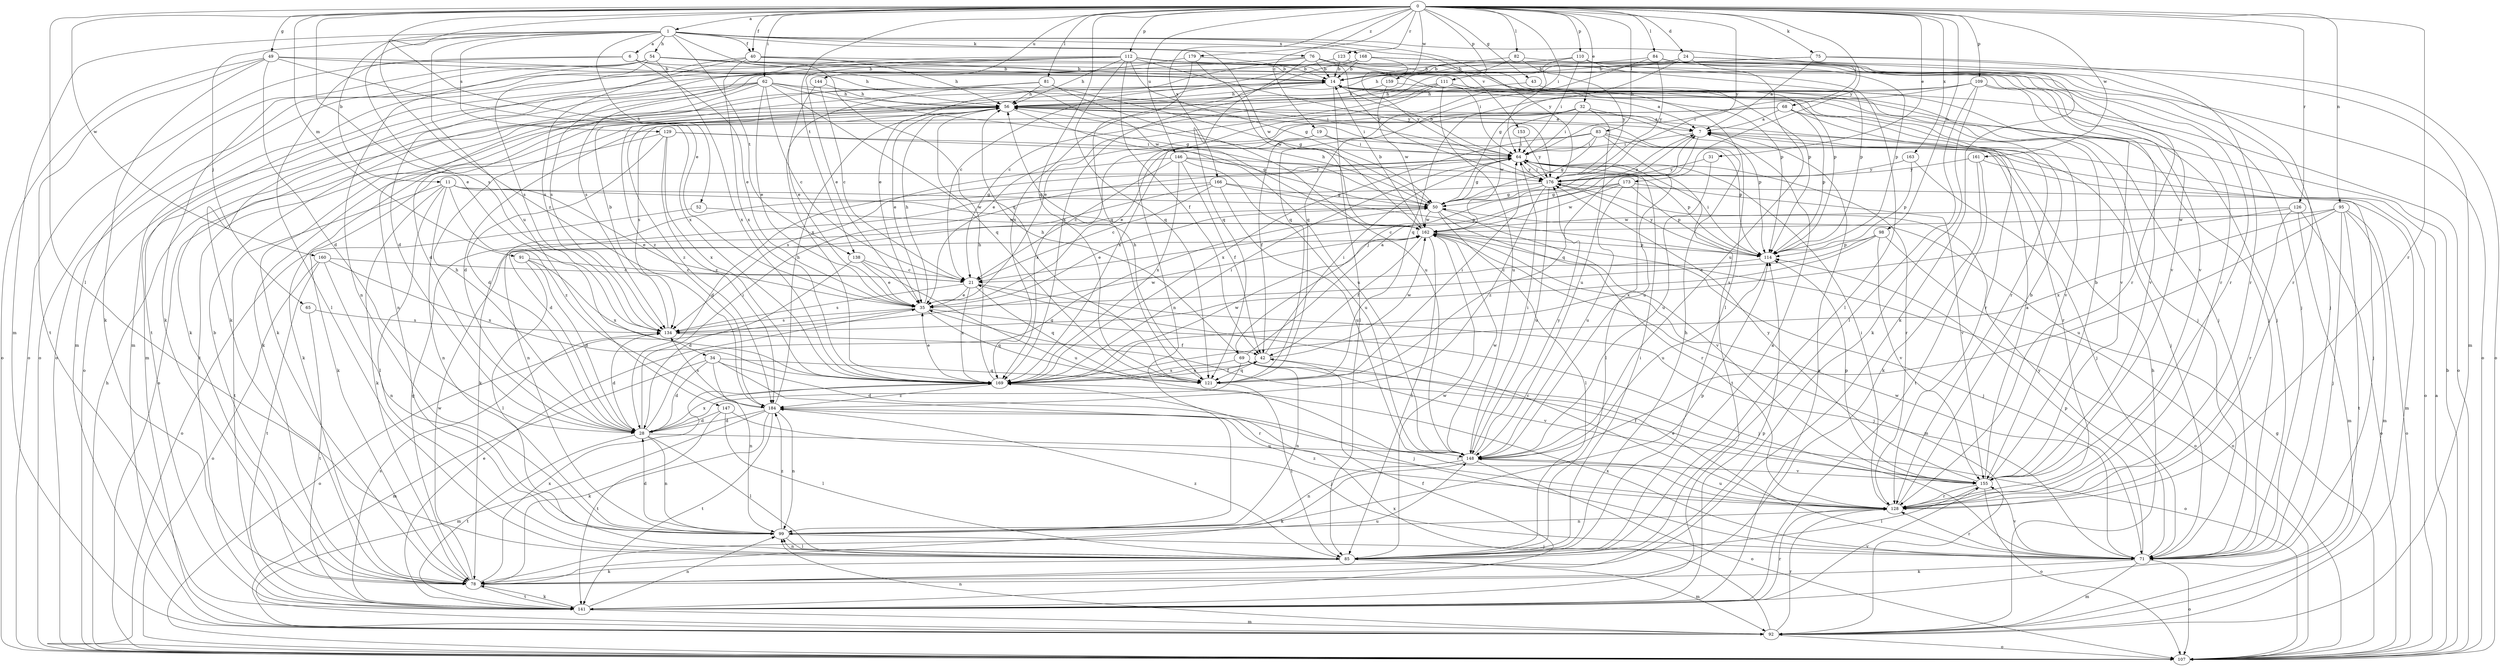 strict digraph  {
0;
1;
6;
7;
11;
14;
19;
21;
24;
28;
31;
32;
34;
35;
40;
42;
43;
49;
50;
52;
54;
56;
62;
64;
65;
68;
69;
71;
75;
76;
78;
81;
82;
83;
84;
85;
91;
92;
95;
98;
99;
107;
109;
110;
111;
112;
114;
121;
123;
126;
128;
129;
134;
138;
141;
144;
146;
147;
148;
153;
155;
159;
160;
161;
162;
163;
166;
168;
169;
173;
176;
179;
184;
0 -> 1  [label=a];
0 -> 19  [label=c];
0 -> 24  [label=d];
0 -> 31  [label=e];
0 -> 32  [label=e];
0 -> 34  [label=e];
0 -> 35  [label=e];
0 -> 40  [label=f];
0 -> 43  [label=g];
0 -> 49  [label=g];
0 -> 62  [label=i];
0 -> 64  [label=i];
0 -> 75  [label=k];
0 -> 81  [label=l];
0 -> 82  [label=l];
0 -> 83  [label=l];
0 -> 84  [label=l];
0 -> 85  [label=l];
0 -> 91  [label=m];
0 -> 95  [label=n];
0 -> 98  [label=n];
0 -> 109  [label=p];
0 -> 110  [label=p];
0 -> 111  [label=p];
0 -> 112  [label=p];
0 -> 121  [label=q];
0 -> 123  [label=r];
0 -> 126  [label=r];
0 -> 128  [label=r];
0 -> 138  [label=t];
0 -> 144  [label=u];
0 -> 146  [label=u];
0 -> 159  [label=w];
0 -> 160  [label=w];
0 -> 161  [label=w];
0 -> 163  [label=x];
0 -> 166  [label=x];
0 -> 173  [label=y];
0 -> 176  [label=y];
0 -> 179  [label=z];
0 -> 184  [label=z];
1 -> 6  [label=a];
1 -> 11  [label=b];
1 -> 40  [label=f];
1 -> 52  [label=h];
1 -> 54  [label=h];
1 -> 65  [label=j];
1 -> 68  [label=j];
1 -> 76  [label=k];
1 -> 92  [label=m];
1 -> 121  [label=q];
1 -> 129  [label=s];
1 -> 134  [label=s];
1 -> 138  [label=t];
1 -> 147  [label=u];
1 -> 153  [label=v];
1 -> 162  [label=w];
1 -> 168  [label=x];
1 -> 176  [label=y];
6 -> 14  [label=b];
6 -> 35  [label=e];
6 -> 85  [label=l];
6 -> 107  [label=o];
6 -> 114  [label=p];
7 -> 64  [label=i];
7 -> 69  [label=j];
7 -> 71  [label=j];
7 -> 121  [label=q];
11 -> 35  [label=e];
11 -> 50  [label=g];
11 -> 78  [label=k];
11 -> 85  [label=l];
11 -> 99  [label=n];
11 -> 141  [label=t];
11 -> 162  [label=w];
11 -> 184  [label=z];
14 -> 56  [label=h];
14 -> 71  [label=j];
14 -> 78  [label=k];
14 -> 85  [label=l];
14 -> 128  [label=r];
14 -> 184  [label=z];
19 -> 42  [label=f];
19 -> 64  [label=i];
19 -> 107  [label=o];
19 -> 169  [label=x];
21 -> 35  [label=e];
21 -> 71  [label=j];
21 -> 121  [label=q];
21 -> 134  [label=s];
21 -> 169  [label=x];
24 -> 14  [label=b];
24 -> 50  [label=g];
24 -> 56  [label=h];
24 -> 107  [label=o];
24 -> 128  [label=r];
24 -> 148  [label=u];
28 -> 50  [label=g];
28 -> 56  [label=h];
28 -> 64  [label=i];
28 -> 85  [label=l];
28 -> 99  [label=n];
28 -> 141  [label=t];
28 -> 148  [label=u];
28 -> 169  [label=x];
31 -> 148  [label=u];
31 -> 176  [label=y];
32 -> 7  [label=a];
32 -> 64  [label=i];
32 -> 114  [label=p];
32 -> 134  [label=s];
32 -> 148  [label=u];
32 -> 162  [label=w];
32 -> 169  [label=x];
34 -> 28  [label=d];
34 -> 71  [label=j];
34 -> 92  [label=m];
34 -> 99  [label=n];
34 -> 121  [label=q];
34 -> 128  [label=r];
35 -> 56  [label=h];
35 -> 71  [label=j];
35 -> 107  [label=o];
35 -> 121  [label=q];
35 -> 134  [label=s];
40 -> 14  [label=b];
40 -> 56  [label=h];
40 -> 92  [label=m];
40 -> 134  [label=s];
40 -> 155  [label=v];
40 -> 169  [label=x];
42 -> 64  [label=i];
42 -> 121  [label=q];
42 -> 162  [label=w];
42 -> 169  [label=x];
43 -> 56  [label=h];
43 -> 155  [label=v];
49 -> 14  [label=b];
49 -> 28  [label=d];
49 -> 56  [label=h];
49 -> 78  [label=k];
49 -> 107  [label=o];
49 -> 141  [label=t];
49 -> 169  [label=x];
50 -> 7  [label=a];
50 -> 35  [label=e];
50 -> 56  [label=h];
50 -> 85  [label=l];
50 -> 128  [label=r];
50 -> 155  [label=v];
50 -> 162  [label=w];
52 -> 107  [label=o];
52 -> 162  [label=w];
54 -> 14  [label=b];
54 -> 78  [label=k];
54 -> 99  [label=n];
54 -> 107  [label=o];
54 -> 114  [label=p];
54 -> 134  [label=s];
54 -> 155  [label=v];
54 -> 162  [label=w];
54 -> 169  [label=x];
56 -> 7  [label=a];
56 -> 35  [label=e];
56 -> 64  [label=i];
56 -> 78  [label=k];
56 -> 107  [label=o];
56 -> 141  [label=t];
56 -> 148  [label=u];
56 -> 184  [label=z];
62 -> 21  [label=c];
62 -> 35  [label=e];
62 -> 50  [label=g];
62 -> 56  [label=h];
62 -> 64  [label=i];
62 -> 78  [label=k];
62 -> 92  [label=m];
62 -> 99  [label=n];
62 -> 107  [label=o];
62 -> 121  [label=q];
64 -> 14  [label=b];
64 -> 28  [label=d];
64 -> 50  [label=g];
64 -> 78  [label=k];
64 -> 85  [label=l];
64 -> 128  [label=r];
64 -> 141  [label=t];
64 -> 176  [label=y];
65 -> 134  [label=s];
65 -> 141  [label=t];
68 -> 7  [label=a];
68 -> 28  [label=d];
68 -> 35  [label=e];
68 -> 114  [label=p];
68 -> 128  [label=r];
68 -> 155  [label=v];
69 -> 7  [label=a];
69 -> 28  [label=d];
69 -> 56  [label=h];
69 -> 99  [label=n];
69 -> 107  [label=o];
69 -> 155  [label=v];
69 -> 169  [label=x];
71 -> 35  [label=e];
71 -> 78  [label=k];
71 -> 92  [label=m];
71 -> 107  [label=o];
71 -> 114  [label=p];
71 -> 128  [label=r];
71 -> 155  [label=v];
71 -> 162  [label=w];
71 -> 169  [label=x];
71 -> 176  [label=y];
75 -> 7  [label=a];
75 -> 14  [label=b];
75 -> 21  [label=c];
75 -> 92  [label=m];
75 -> 128  [label=r];
76 -> 14  [label=b];
76 -> 35  [label=e];
76 -> 64  [label=i];
76 -> 121  [label=q];
76 -> 128  [label=r];
76 -> 141  [label=t];
76 -> 176  [label=y];
78 -> 14  [label=b];
78 -> 50  [label=g];
78 -> 141  [label=t];
78 -> 148  [label=u];
78 -> 162  [label=w];
78 -> 169  [label=x];
81 -> 28  [label=d];
81 -> 50  [label=g];
81 -> 56  [label=h];
81 -> 148  [label=u];
81 -> 169  [label=x];
82 -> 14  [label=b];
82 -> 71  [label=j];
82 -> 169  [label=x];
82 -> 176  [label=y];
83 -> 35  [label=e];
83 -> 50  [label=g];
83 -> 64  [label=i];
83 -> 114  [label=p];
83 -> 128  [label=r];
83 -> 148  [label=u];
83 -> 169  [label=x];
84 -> 14  [label=b];
84 -> 78  [label=k];
84 -> 114  [label=p];
84 -> 121  [label=q];
84 -> 176  [label=y];
85 -> 7  [label=a];
85 -> 56  [label=h];
85 -> 64  [label=i];
85 -> 78  [label=k];
85 -> 92  [label=m];
85 -> 99  [label=n];
85 -> 162  [label=w];
85 -> 184  [label=z];
91 -> 21  [label=c];
91 -> 28  [label=d];
91 -> 85  [label=l];
91 -> 169  [label=x];
92 -> 56  [label=h];
92 -> 99  [label=n];
92 -> 107  [label=o];
92 -> 128  [label=r];
92 -> 169  [label=x];
95 -> 71  [label=j];
95 -> 92  [label=m];
95 -> 107  [label=o];
95 -> 141  [label=t];
95 -> 148  [label=u];
95 -> 162  [label=w];
95 -> 169  [label=x];
98 -> 35  [label=e];
98 -> 107  [label=o];
98 -> 114  [label=p];
98 -> 134  [label=s];
98 -> 155  [label=v];
99 -> 28  [label=d];
99 -> 71  [label=j];
99 -> 85  [label=l];
99 -> 114  [label=p];
99 -> 184  [label=z];
107 -> 7  [label=a];
107 -> 14  [label=b];
107 -> 50  [label=g];
107 -> 56  [label=h];
109 -> 56  [label=h];
109 -> 64  [label=i];
109 -> 71  [label=j];
109 -> 78  [label=k];
109 -> 85  [label=l];
109 -> 121  [label=q];
109 -> 155  [label=v];
110 -> 14  [label=b];
110 -> 64  [label=i];
110 -> 85  [label=l];
110 -> 107  [label=o];
110 -> 114  [label=p];
110 -> 121  [label=q];
110 -> 134  [label=s];
111 -> 7  [label=a];
111 -> 35  [label=e];
111 -> 56  [label=h];
111 -> 71  [label=j];
111 -> 99  [label=n];
111 -> 107  [label=o];
111 -> 148  [label=u];
112 -> 14  [label=b];
112 -> 35  [label=e];
112 -> 42  [label=f];
112 -> 50  [label=g];
112 -> 56  [label=h];
112 -> 78  [label=k];
112 -> 85  [label=l];
112 -> 92  [label=m];
112 -> 107  [label=o];
112 -> 121  [label=q];
112 -> 128  [label=r];
112 -> 176  [label=y];
114 -> 21  [label=c];
114 -> 64  [label=i];
114 -> 148  [label=u];
114 -> 176  [label=y];
121 -> 56  [label=h];
121 -> 64  [label=i];
121 -> 85  [label=l];
123 -> 14  [label=b];
123 -> 21  [label=c];
123 -> 114  [label=p];
126 -> 92  [label=m];
126 -> 107  [label=o];
126 -> 128  [label=r];
126 -> 162  [label=w];
126 -> 169  [label=x];
128 -> 14  [label=b];
128 -> 21  [label=c];
128 -> 64  [label=i];
128 -> 99  [label=n];
128 -> 148  [label=u];
128 -> 184  [label=z];
129 -> 28  [label=d];
129 -> 50  [label=g];
129 -> 64  [label=i];
129 -> 78  [label=k];
129 -> 169  [label=x];
129 -> 184  [label=z];
134 -> 14  [label=b];
134 -> 28  [label=d];
134 -> 42  [label=f];
134 -> 162  [label=w];
138 -> 21  [label=c];
138 -> 28  [label=d];
138 -> 35  [label=e];
138 -> 148  [label=u];
141 -> 7  [label=a];
141 -> 35  [label=e];
141 -> 42  [label=f];
141 -> 78  [label=k];
141 -> 92  [label=m];
141 -> 99  [label=n];
141 -> 114  [label=p];
141 -> 128  [label=r];
141 -> 134  [label=s];
141 -> 155  [label=v];
144 -> 21  [label=c];
144 -> 35  [label=e];
144 -> 56  [label=h];
146 -> 21  [label=c];
146 -> 42  [label=f];
146 -> 114  [label=p];
146 -> 134  [label=s];
146 -> 148  [label=u];
146 -> 169  [label=x];
146 -> 176  [label=y];
147 -> 28  [label=d];
147 -> 71  [label=j];
147 -> 85  [label=l];
147 -> 141  [label=t];
148 -> 64  [label=i];
148 -> 78  [label=k];
148 -> 99  [label=n];
148 -> 107  [label=o];
148 -> 155  [label=v];
148 -> 162  [label=w];
148 -> 176  [label=y];
153 -> 64  [label=i];
153 -> 176  [label=y];
155 -> 7  [label=a];
155 -> 14  [label=b];
155 -> 42  [label=f];
155 -> 85  [label=l];
155 -> 107  [label=o];
155 -> 114  [label=p];
155 -> 128  [label=r];
155 -> 176  [label=y];
159 -> 56  [label=h];
159 -> 71  [label=j];
159 -> 162  [label=w];
160 -> 21  [label=c];
160 -> 99  [label=n];
160 -> 107  [label=o];
160 -> 141  [label=t];
160 -> 169  [label=x];
161 -> 71  [label=j];
161 -> 78  [label=k];
161 -> 141  [label=t];
161 -> 176  [label=y];
162 -> 14  [label=b];
162 -> 42  [label=f];
162 -> 71  [label=j];
162 -> 85  [label=l];
162 -> 92  [label=m];
162 -> 107  [label=o];
162 -> 114  [label=p];
163 -> 71  [label=j];
163 -> 114  [label=p];
163 -> 176  [label=y];
166 -> 21  [label=c];
166 -> 28  [label=d];
166 -> 50  [label=g];
166 -> 99  [label=n];
166 -> 114  [label=p];
166 -> 148  [label=u];
168 -> 14  [label=b];
168 -> 71  [label=j];
168 -> 128  [label=r];
168 -> 134  [label=s];
168 -> 169  [label=x];
168 -> 176  [label=y];
169 -> 35  [label=e];
169 -> 42  [label=f];
169 -> 56  [label=h];
169 -> 64  [label=i];
169 -> 162  [label=w];
169 -> 184  [label=z];
173 -> 21  [label=c];
173 -> 50  [label=g];
173 -> 114  [label=p];
173 -> 148  [label=u];
173 -> 155  [label=v];
173 -> 162  [label=w];
176 -> 50  [label=g];
176 -> 64  [label=i];
176 -> 78  [label=k];
176 -> 92  [label=m];
176 -> 148  [label=u];
176 -> 184  [label=z];
179 -> 14  [label=b];
179 -> 28  [label=d];
179 -> 121  [label=q];
179 -> 162  [label=w];
184 -> 28  [label=d];
184 -> 56  [label=h];
184 -> 78  [label=k];
184 -> 92  [label=m];
184 -> 99  [label=n];
184 -> 128  [label=r];
184 -> 134  [label=s];
184 -> 141  [label=t];
}
